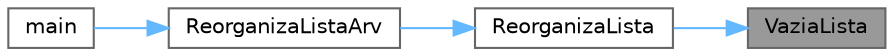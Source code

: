 digraph "VaziaLista"
{
 // LATEX_PDF_SIZE
  bgcolor="transparent";
  edge [fontname=Helvetica,fontsize=10,labelfontname=Helvetica,labelfontsize=10];
  node [fontname=Helvetica,fontsize=10,shape=box,height=0.2,width=0.4];
  rankdir="RL";
  Node1 [label="VaziaLista",height=0.2,width=0.4,color="gray40", fillcolor="grey60", style="filled", fontcolor="black",tooltip="Retorna 1 se a lista esta vazia, 0 caso contrário."];
  Node1 -> Node2 [dir="back",color="steelblue1",style="solid"];
  Node2 [label="ReorganizaLista",height=0.2,width=0.4,color="grey40", fillcolor="white", style="filled",URL="$_listagen_8c.html#a03547a8459045cdeecc13cfeb60de6d2",tooltip="Função para organizar a lista dependendo da função passada como argumento, (Cria uma nova lista inclu..."];
  Node2 -> Node3 [dir="back",color="steelblue1",style="solid"];
  Node3 [label="ReorganizaListaArv",height=0.2,width=0.4,color="grey40", fillcolor="white", style="filled",URL="$_lista_arv_8c.html#af158e4c216192f206bf822c3cdb1c507",tooltip="Reorganiza lista baseada em peso."];
  Node3 -> Node4 [dir="back",color="steelblue1",style="solid"];
  Node4 [label="main",height=0.2,width=0.4,color="grey40", fillcolor="white", style="filled",URL="$_codificador_8c.html#abf9e6b7e6f15df4b525a2e7705ba3089",tooltip=" "];
}

